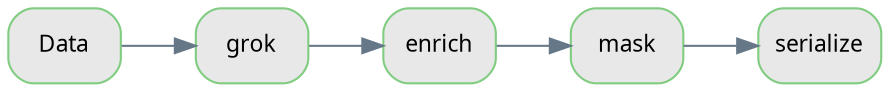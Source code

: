 digraph ProcessorChain {
  tooltip="Processor Chain"
  rankdir="LR"

  graph [fontname="Calibri"];

  node [shape=box, style="filled,rounded", fontname="Calibri", fontsize=11, fillcolor="#e8e8e8", color="#80cc80"];
  edge [fontname="Calibri", fontsize=10, color="#667788"];

  D1 [label="Data"];
  P1 [label="grok"];
  P2 [label="enrich"];
  P3 [label="mask"];
  P4 [label="serialize"];

  D1 -> P1 -> P2 -> P3 -> P4;
}
